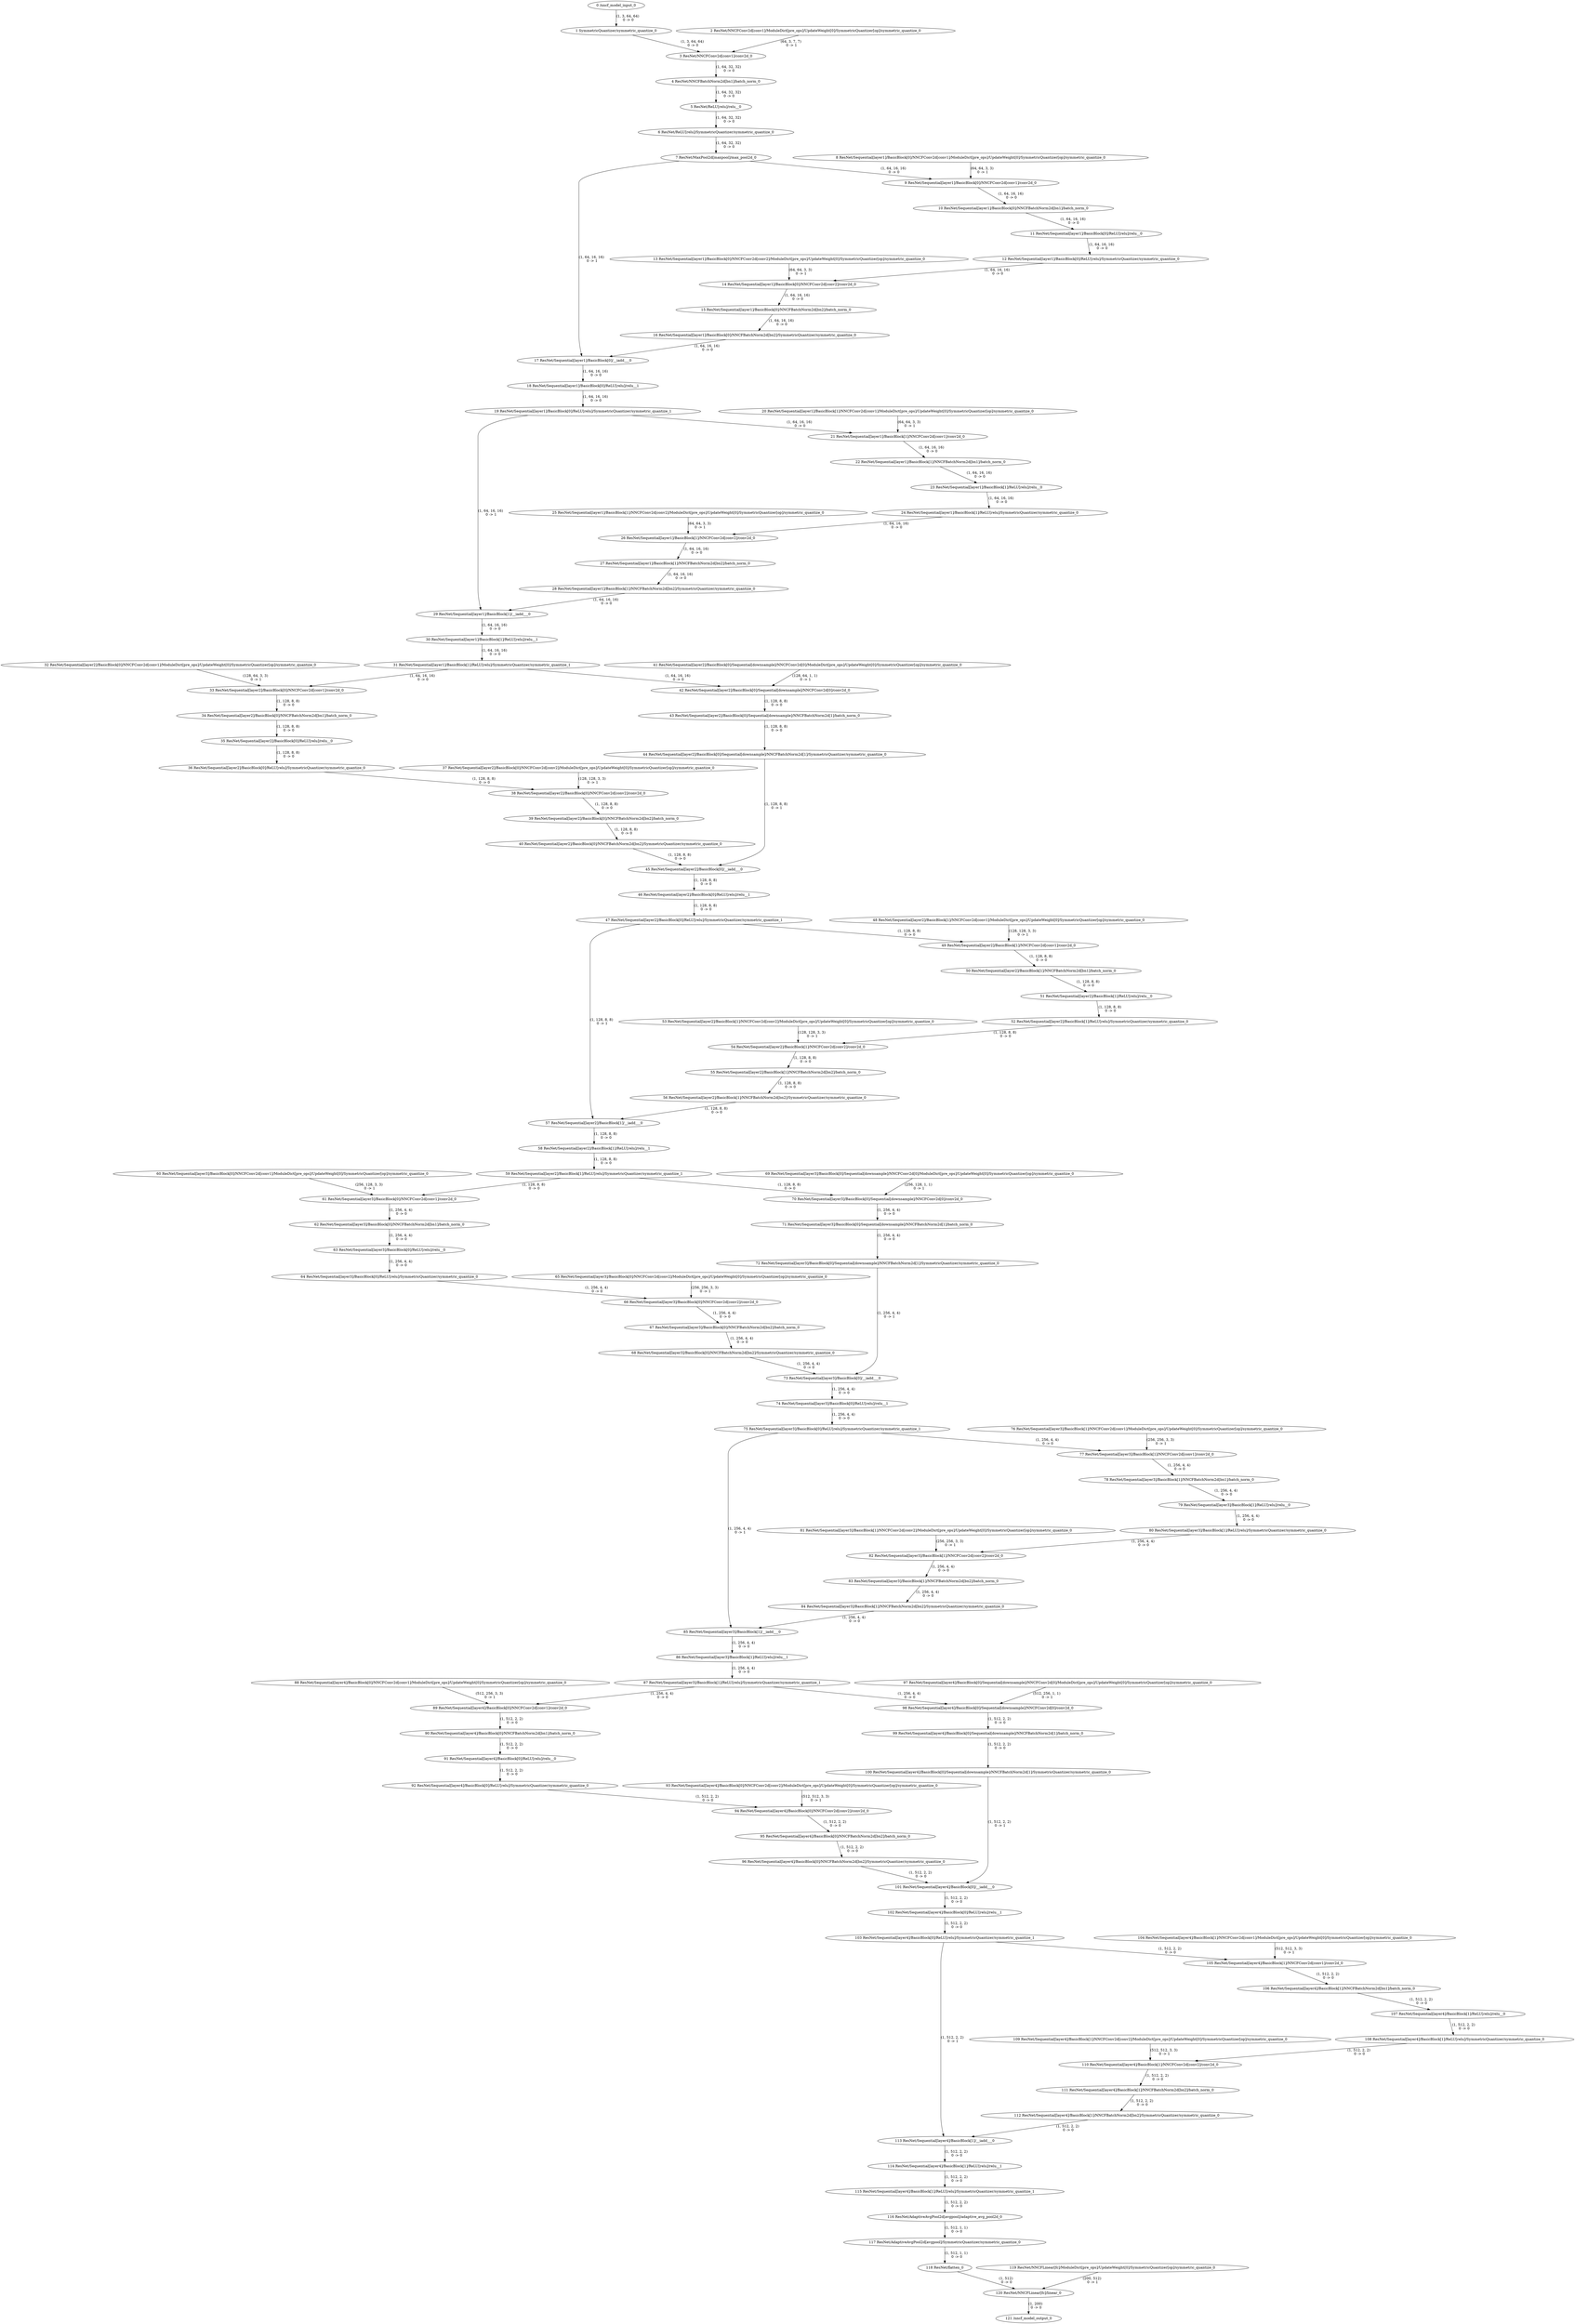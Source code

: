 strict digraph  {
"0 /nncf_model_input_0";
"1 SymmetricQuantizer/symmetric_quantize_0";
"2 ResNet/NNCFConv2d[conv1]/ModuleDict[pre_ops]/UpdateWeight[0]/SymmetricQuantizer[op]/symmetric_quantize_0";
"3 ResNet/NNCFConv2d[conv1]/conv2d_0";
"4 ResNet/NNCFBatchNorm2d[bn1]/batch_norm_0";
"5 ResNet/ReLU[relu]/relu__0";
"6 ResNet/ReLU[relu]/SymmetricQuantizer/symmetric_quantize_0";
"7 ResNet/MaxPool2d[maxpool]/max_pool2d_0";
"8 ResNet/Sequential[layer1]/BasicBlock[0]/NNCFConv2d[conv1]/ModuleDict[pre_ops]/UpdateWeight[0]/SymmetricQuantizer[op]/symmetric_quantize_0";
"9 ResNet/Sequential[layer1]/BasicBlock[0]/NNCFConv2d[conv1]/conv2d_0";
"10 ResNet/Sequential[layer1]/BasicBlock[0]/NNCFBatchNorm2d[bn1]/batch_norm_0";
"11 ResNet/Sequential[layer1]/BasicBlock[0]/ReLU[relu]/relu__0";
"12 ResNet/Sequential[layer1]/BasicBlock[0]/ReLU[relu]/SymmetricQuantizer/symmetric_quantize_0";
"13 ResNet/Sequential[layer1]/BasicBlock[0]/NNCFConv2d[conv2]/ModuleDict[pre_ops]/UpdateWeight[0]/SymmetricQuantizer[op]/symmetric_quantize_0";
"14 ResNet/Sequential[layer1]/BasicBlock[0]/NNCFConv2d[conv2]/conv2d_0";
"15 ResNet/Sequential[layer1]/BasicBlock[0]/NNCFBatchNorm2d[bn2]/batch_norm_0";
"16 ResNet/Sequential[layer1]/BasicBlock[0]/NNCFBatchNorm2d[bn2]/SymmetricQuantizer/symmetric_quantize_0";
"17 ResNet/Sequential[layer1]/BasicBlock[0]/__iadd___0";
"18 ResNet/Sequential[layer1]/BasicBlock[0]/ReLU[relu]/relu__1";
"19 ResNet/Sequential[layer1]/BasicBlock[0]/ReLU[relu]/SymmetricQuantizer/symmetric_quantize_1";
"20 ResNet/Sequential[layer1]/BasicBlock[1]/NNCFConv2d[conv1]/ModuleDict[pre_ops]/UpdateWeight[0]/SymmetricQuantizer[op]/symmetric_quantize_0";
"21 ResNet/Sequential[layer1]/BasicBlock[1]/NNCFConv2d[conv1]/conv2d_0";
"22 ResNet/Sequential[layer1]/BasicBlock[1]/NNCFBatchNorm2d[bn1]/batch_norm_0";
"23 ResNet/Sequential[layer1]/BasicBlock[1]/ReLU[relu]/relu__0";
"24 ResNet/Sequential[layer1]/BasicBlock[1]/ReLU[relu]/SymmetricQuantizer/symmetric_quantize_0";
"25 ResNet/Sequential[layer1]/BasicBlock[1]/NNCFConv2d[conv2]/ModuleDict[pre_ops]/UpdateWeight[0]/SymmetricQuantizer[op]/symmetric_quantize_0";
"26 ResNet/Sequential[layer1]/BasicBlock[1]/NNCFConv2d[conv2]/conv2d_0";
"27 ResNet/Sequential[layer1]/BasicBlock[1]/NNCFBatchNorm2d[bn2]/batch_norm_0";
"28 ResNet/Sequential[layer1]/BasicBlock[1]/NNCFBatchNorm2d[bn2]/SymmetricQuantizer/symmetric_quantize_0";
"29 ResNet/Sequential[layer1]/BasicBlock[1]/__iadd___0";
"30 ResNet/Sequential[layer1]/BasicBlock[1]/ReLU[relu]/relu__1";
"31 ResNet/Sequential[layer1]/BasicBlock[1]/ReLU[relu]/SymmetricQuantizer/symmetric_quantize_1";
"32 ResNet/Sequential[layer2]/BasicBlock[0]/NNCFConv2d[conv1]/ModuleDict[pre_ops]/UpdateWeight[0]/SymmetricQuantizer[op]/symmetric_quantize_0";
"33 ResNet/Sequential[layer2]/BasicBlock[0]/NNCFConv2d[conv1]/conv2d_0";
"34 ResNet/Sequential[layer2]/BasicBlock[0]/NNCFBatchNorm2d[bn1]/batch_norm_0";
"35 ResNet/Sequential[layer2]/BasicBlock[0]/ReLU[relu]/relu__0";
"36 ResNet/Sequential[layer2]/BasicBlock[0]/ReLU[relu]/SymmetricQuantizer/symmetric_quantize_0";
"37 ResNet/Sequential[layer2]/BasicBlock[0]/NNCFConv2d[conv2]/ModuleDict[pre_ops]/UpdateWeight[0]/SymmetricQuantizer[op]/symmetric_quantize_0";
"38 ResNet/Sequential[layer2]/BasicBlock[0]/NNCFConv2d[conv2]/conv2d_0";
"39 ResNet/Sequential[layer2]/BasicBlock[0]/NNCFBatchNorm2d[bn2]/batch_norm_0";
"40 ResNet/Sequential[layer2]/BasicBlock[0]/NNCFBatchNorm2d[bn2]/SymmetricQuantizer/symmetric_quantize_0";
"41 ResNet/Sequential[layer2]/BasicBlock[0]/Sequential[downsample]/NNCFConv2d[0]/ModuleDict[pre_ops]/UpdateWeight[0]/SymmetricQuantizer[op]/symmetric_quantize_0";
"42 ResNet/Sequential[layer2]/BasicBlock[0]/Sequential[downsample]/NNCFConv2d[0]/conv2d_0";
"43 ResNet/Sequential[layer2]/BasicBlock[0]/Sequential[downsample]/NNCFBatchNorm2d[1]/batch_norm_0";
"44 ResNet/Sequential[layer2]/BasicBlock[0]/Sequential[downsample]/NNCFBatchNorm2d[1]/SymmetricQuantizer/symmetric_quantize_0";
"45 ResNet/Sequential[layer2]/BasicBlock[0]/__iadd___0";
"46 ResNet/Sequential[layer2]/BasicBlock[0]/ReLU[relu]/relu__1";
"47 ResNet/Sequential[layer2]/BasicBlock[0]/ReLU[relu]/SymmetricQuantizer/symmetric_quantize_1";
"48 ResNet/Sequential[layer2]/BasicBlock[1]/NNCFConv2d[conv1]/ModuleDict[pre_ops]/UpdateWeight[0]/SymmetricQuantizer[op]/symmetric_quantize_0";
"49 ResNet/Sequential[layer2]/BasicBlock[1]/NNCFConv2d[conv1]/conv2d_0";
"50 ResNet/Sequential[layer2]/BasicBlock[1]/NNCFBatchNorm2d[bn1]/batch_norm_0";
"51 ResNet/Sequential[layer2]/BasicBlock[1]/ReLU[relu]/relu__0";
"52 ResNet/Sequential[layer2]/BasicBlock[1]/ReLU[relu]/SymmetricQuantizer/symmetric_quantize_0";
"53 ResNet/Sequential[layer2]/BasicBlock[1]/NNCFConv2d[conv2]/ModuleDict[pre_ops]/UpdateWeight[0]/SymmetricQuantizer[op]/symmetric_quantize_0";
"54 ResNet/Sequential[layer2]/BasicBlock[1]/NNCFConv2d[conv2]/conv2d_0";
"55 ResNet/Sequential[layer2]/BasicBlock[1]/NNCFBatchNorm2d[bn2]/batch_norm_0";
"56 ResNet/Sequential[layer2]/BasicBlock[1]/NNCFBatchNorm2d[bn2]/SymmetricQuantizer/symmetric_quantize_0";
"57 ResNet/Sequential[layer2]/BasicBlock[1]/__iadd___0";
"58 ResNet/Sequential[layer2]/BasicBlock[1]/ReLU[relu]/relu__1";
"59 ResNet/Sequential[layer2]/BasicBlock[1]/ReLU[relu]/SymmetricQuantizer/symmetric_quantize_1";
"60 ResNet/Sequential[layer3]/BasicBlock[0]/NNCFConv2d[conv1]/ModuleDict[pre_ops]/UpdateWeight[0]/SymmetricQuantizer[op]/symmetric_quantize_0";
"61 ResNet/Sequential[layer3]/BasicBlock[0]/NNCFConv2d[conv1]/conv2d_0";
"62 ResNet/Sequential[layer3]/BasicBlock[0]/NNCFBatchNorm2d[bn1]/batch_norm_0";
"63 ResNet/Sequential[layer3]/BasicBlock[0]/ReLU[relu]/relu__0";
"64 ResNet/Sequential[layer3]/BasicBlock[0]/ReLU[relu]/SymmetricQuantizer/symmetric_quantize_0";
"65 ResNet/Sequential[layer3]/BasicBlock[0]/NNCFConv2d[conv2]/ModuleDict[pre_ops]/UpdateWeight[0]/SymmetricQuantizer[op]/symmetric_quantize_0";
"66 ResNet/Sequential[layer3]/BasicBlock[0]/NNCFConv2d[conv2]/conv2d_0";
"67 ResNet/Sequential[layer3]/BasicBlock[0]/NNCFBatchNorm2d[bn2]/batch_norm_0";
"68 ResNet/Sequential[layer3]/BasicBlock[0]/NNCFBatchNorm2d[bn2]/SymmetricQuantizer/symmetric_quantize_0";
"69 ResNet/Sequential[layer3]/BasicBlock[0]/Sequential[downsample]/NNCFConv2d[0]/ModuleDict[pre_ops]/UpdateWeight[0]/SymmetricQuantizer[op]/symmetric_quantize_0";
"70 ResNet/Sequential[layer3]/BasicBlock[0]/Sequential[downsample]/NNCFConv2d[0]/conv2d_0";
"71 ResNet/Sequential[layer3]/BasicBlock[0]/Sequential[downsample]/NNCFBatchNorm2d[1]/batch_norm_0";
"72 ResNet/Sequential[layer3]/BasicBlock[0]/Sequential[downsample]/NNCFBatchNorm2d[1]/SymmetricQuantizer/symmetric_quantize_0";
"73 ResNet/Sequential[layer3]/BasicBlock[0]/__iadd___0";
"74 ResNet/Sequential[layer3]/BasicBlock[0]/ReLU[relu]/relu__1";
"75 ResNet/Sequential[layer3]/BasicBlock[0]/ReLU[relu]/SymmetricQuantizer/symmetric_quantize_1";
"76 ResNet/Sequential[layer3]/BasicBlock[1]/NNCFConv2d[conv1]/ModuleDict[pre_ops]/UpdateWeight[0]/SymmetricQuantizer[op]/symmetric_quantize_0";
"77 ResNet/Sequential[layer3]/BasicBlock[1]/NNCFConv2d[conv1]/conv2d_0";
"78 ResNet/Sequential[layer3]/BasicBlock[1]/NNCFBatchNorm2d[bn1]/batch_norm_0";
"79 ResNet/Sequential[layer3]/BasicBlock[1]/ReLU[relu]/relu__0";
"80 ResNet/Sequential[layer3]/BasicBlock[1]/ReLU[relu]/SymmetricQuantizer/symmetric_quantize_0";
"81 ResNet/Sequential[layer3]/BasicBlock[1]/NNCFConv2d[conv2]/ModuleDict[pre_ops]/UpdateWeight[0]/SymmetricQuantizer[op]/symmetric_quantize_0";
"82 ResNet/Sequential[layer3]/BasicBlock[1]/NNCFConv2d[conv2]/conv2d_0";
"83 ResNet/Sequential[layer3]/BasicBlock[1]/NNCFBatchNorm2d[bn2]/batch_norm_0";
"84 ResNet/Sequential[layer3]/BasicBlock[1]/NNCFBatchNorm2d[bn2]/SymmetricQuantizer/symmetric_quantize_0";
"85 ResNet/Sequential[layer3]/BasicBlock[1]/__iadd___0";
"86 ResNet/Sequential[layer3]/BasicBlock[1]/ReLU[relu]/relu__1";
"87 ResNet/Sequential[layer3]/BasicBlock[1]/ReLU[relu]/SymmetricQuantizer/symmetric_quantize_1";
"88 ResNet/Sequential[layer4]/BasicBlock[0]/NNCFConv2d[conv1]/ModuleDict[pre_ops]/UpdateWeight[0]/SymmetricQuantizer[op]/symmetric_quantize_0";
"89 ResNet/Sequential[layer4]/BasicBlock[0]/NNCFConv2d[conv1]/conv2d_0";
"90 ResNet/Sequential[layer4]/BasicBlock[0]/NNCFBatchNorm2d[bn1]/batch_norm_0";
"91 ResNet/Sequential[layer4]/BasicBlock[0]/ReLU[relu]/relu__0";
"92 ResNet/Sequential[layer4]/BasicBlock[0]/ReLU[relu]/SymmetricQuantizer/symmetric_quantize_0";
"93 ResNet/Sequential[layer4]/BasicBlock[0]/NNCFConv2d[conv2]/ModuleDict[pre_ops]/UpdateWeight[0]/SymmetricQuantizer[op]/symmetric_quantize_0";
"94 ResNet/Sequential[layer4]/BasicBlock[0]/NNCFConv2d[conv2]/conv2d_0";
"95 ResNet/Sequential[layer4]/BasicBlock[0]/NNCFBatchNorm2d[bn2]/batch_norm_0";
"96 ResNet/Sequential[layer4]/BasicBlock[0]/NNCFBatchNorm2d[bn2]/SymmetricQuantizer/symmetric_quantize_0";
"97 ResNet/Sequential[layer4]/BasicBlock[0]/Sequential[downsample]/NNCFConv2d[0]/ModuleDict[pre_ops]/UpdateWeight[0]/SymmetricQuantizer[op]/symmetric_quantize_0";
"98 ResNet/Sequential[layer4]/BasicBlock[0]/Sequential[downsample]/NNCFConv2d[0]/conv2d_0";
"99 ResNet/Sequential[layer4]/BasicBlock[0]/Sequential[downsample]/NNCFBatchNorm2d[1]/batch_norm_0";
"100 ResNet/Sequential[layer4]/BasicBlock[0]/Sequential[downsample]/NNCFBatchNorm2d[1]/SymmetricQuantizer/symmetric_quantize_0";
"101 ResNet/Sequential[layer4]/BasicBlock[0]/__iadd___0";
"102 ResNet/Sequential[layer4]/BasicBlock[0]/ReLU[relu]/relu__1";
"103 ResNet/Sequential[layer4]/BasicBlock[0]/ReLU[relu]/SymmetricQuantizer/symmetric_quantize_1";
"104 ResNet/Sequential[layer4]/BasicBlock[1]/NNCFConv2d[conv1]/ModuleDict[pre_ops]/UpdateWeight[0]/SymmetricQuantizer[op]/symmetric_quantize_0";
"105 ResNet/Sequential[layer4]/BasicBlock[1]/NNCFConv2d[conv1]/conv2d_0";
"106 ResNet/Sequential[layer4]/BasicBlock[1]/NNCFBatchNorm2d[bn1]/batch_norm_0";
"107 ResNet/Sequential[layer4]/BasicBlock[1]/ReLU[relu]/relu__0";
"108 ResNet/Sequential[layer4]/BasicBlock[1]/ReLU[relu]/SymmetricQuantizer/symmetric_quantize_0";
"109 ResNet/Sequential[layer4]/BasicBlock[1]/NNCFConv2d[conv2]/ModuleDict[pre_ops]/UpdateWeight[0]/SymmetricQuantizer[op]/symmetric_quantize_0";
"110 ResNet/Sequential[layer4]/BasicBlock[1]/NNCFConv2d[conv2]/conv2d_0";
"111 ResNet/Sequential[layer4]/BasicBlock[1]/NNCFBatchNorm2d[bn2]/batch_norm_0";
"112 ResNet/Sequential[layer4]/BasicBlock[1]/NNCFBatchNorm2d[bn2]/SymmetricQuantizer/symmetric_quantize_0";
"113 ResNet/Sequential[layer4]/BasicBlock[1]/__iadd___0";
"114 ResNet/Sequential[layer4]/BasicBlock[1]/ReLU[relu]/relu__1";
"115 ResNet/Sequential[layer4]/BasicBlock[1]/ReLU[relu]/SymmetricQuantizer/symmetric_quantize_1";
"116 ResNet/AdaptiveAvgPool2d[avgpool]/adaptive_avg_pool2d_0";
"117 ResNet/AdaptiveAvgPool2d[avgpool]/SymmetricQuantizer/symmetric_quantize_0";
"118 ResNet/flatten_0";
"119 ResNet/NNCFLinear[fc]/ModuleDict[pre_ops]/UpdateWeight[0]/SymmetricQuantizer[op]/symmetric_quantize_0";
"120 ResNet/NNCFLinear[fc]/linear_0";
"121 /nncf_model_output_0";
"0 /nncf_model_input_0" -> "1 SymmetricQuantizer/symmetric_quantize_0"  [label="(1, 3, 64, 64) \n0 -> 0", style=solid];
"1 SymmetricQuantizer/symmetric_quantize_0" -> "3 ResNet/NNCFConv2d[conv1]/conv2d_0"  [label="(1, 3, 64, 64) \n0 -> 0", style=solid];
"2 ResNet/NNCFConv2d[conv1]/ModuleDict[pre_ops]/UpdateWeight[0]/SymmetricQuantizer[op]/symmetric_quantize_0" -> "3 ResNet/NNCFConv2d[conv1]/conv2d_0"  [label="(64, 3, 7, 7) \n0 -> 1", style=solid];
"3 ResNet/NNCFConv2d[conv1]/conv2d_0" -> "4 ResNet/NNCFBatchNorm2d[bn1]/batch_norm_0"  [label="(1, 64, 32, 32) \n0 -> 0", style=solid];
"4 ResNet/NNCFBatchNorm2d[bn1]/batch_norm_0" -> "5 ResNet/ReLU[relu]/relu__0"  [label="(1, 64, 32, 32) \n0 -> 0", style=solid];
"5 ResNet/ReLU[relu]/relu__0" -> "6 ResNet/ReLU[relu]/SymmetricQuantizer/symmetric_quantize_0"  [label="(1, 64, 32, 32) \n0 -> 0", style=solid];
"6 ResNet/ReLU[relu]/SymmetricQuantizer/symmetric_quantize_0" -> "7 ResNet/MaxPool2d[maxpool]/max_pool2d_0"  [label="(1, 64, 32, 32) \n0 -> 0", style=solid];
"7 ResNet/MaxPool2d[maxpool]/max_pool2d_0" -> "9 ResNet/Sequential[layer1]/BasicBlock[0]/NNCFConv2d[conv1]/conv2d_0"  [label="(1, 64, 16, 16) \n0 -> 0", style=solid];
"7 ResNet/MaxPool2d[maxpool]/max_pool2d_0" -> "17 ResNet/Sequential[layer1]/BasicBlock[0]/__iadd___0"  [label="(1, 64, 16, 16) \n0 -> 1", style=solid];
"8 ResNet/Sequential[layer1]/BasicBlock[0]/NNCFConv2d[conv1]/ModuleDict[pre_ops]/UpdateWeight[0]/SymmetricQuantizer[op]/symmetric_quantize_0" -> "9 ResNet/Sequential[layer1]/BasicBlock[0]/NNCFConv2d[conv1]/conv2d_0"  [label="(64, 64, 3, 3) \n0 -> 1", style=solid];
"9 ResNet/Sequential[layer1]/BasicBlock[0]/NNCFConv2d[conv1]/conv2d_0" -> "10 ResNet/Sequential[layer1]/BasicBlock[0]/NNCFBatchNorm2d[bn1]/batch_norm_0"  [label="(1, 64, 16, 16) \n0 -> 0", style=solid];
"10 ResNet/Sequential[layer1]/BasicBlock[0]/NNCFBatchNorm2d[bn1]/batch_norm_0" -> "11 ResNet/Sequential[layer1]/BasicBlock[0]/ReLU[relu]/relu__0"  [label="(1, 64, 16, 16) \n0 -> 0", style=solid];
"11 ResNet/Sequential[layer1]/BasicBlock[0]/ReLU[relu]/relu__0" -> "12 ResNet/Sequential[layer1]/BasicBlock[0]/ReLU[relu]/SymmetricQuantizer/symmetric_quantize_0"  [label="(1, 64, 16, 16) \n0 -> 0", style=solid];
"12 ResNet/Sequential[layer1]/BasicBlock[0]/ReLU[relu]/SymmetricQuantizer/symmetric_quantize_0" -> "14 ResNet/Sequential[layer1]/BasicBlock[0]/NNCFConv2d[conv2]/conv2d_0"  [label="(1, 64, 16, 16) \n0 -> 0", style=solid];
"13 ResNet/Sequential[layer1]/BasicBlock[0]/NNCFConv2d[conv2]/ModuleDict[pre_ops]/UpdateWeight[0]/SymmetricQuantizer[op]/symmetric_quantize_0" -> "14 ResNet/Sequential[layer1]/BasicBlock[0]/NNCFConv2d[conv2]/conv2d_0"  [label="(64, 64, 3, 3) \n0 -> 1", style=solid];
"14 ResNet/Sequential[layer1]/BasicBlock[0]/NNCFConv2d[conv2]/conv2d_0" -> "15 ResNet/Sequential[layer1]/BasicBlock[0]/NNCFBatchNorm2d[bn2]/batch_norm_0"  [label="(1, 64, 16, 16) \n0 -> 0", style=solid];
"15 ResNet/Sequential[layer1]/BasicBlock[0]/NNCFBatchNorm2d[bn2]/batch_norm_0" -> "16 ResNet/Sequential[layer1]/BasicBlock[0]/NNCFBatchNorm2d[bn2]/SymmetricQuantizer/symmetric_quantize_0"  [label="(1, 64, 16, 16) \n0 -> 0", style=solid];
"16 ResNet/Sequential[layer1]/BasicBlock[0]/NNCFBatchNorm2d[bn2]/SymmetricQuantizer/symmetric_quantize_0" -> "17 ResNet/Sequential[layer1]/BasicBlock[0]/__iadd___0"  [label="(1, 64, 16, 16) \n0 -> 0", style=solid];
"17 ResNet/Sequential[layer1]/BasicBlock[0]/__iadd___0" -> "18 ResNet/Sequential[layer1]/BasicBlock[0]/ReLU[relu]/relu__1"  [label="(1, 64, 16, 16) \n0 -> 0", style=solid];
"18 ResNet/Sequential[layer1]/BasicBlock[0]/ReLU[relu]/relu__1" -> "19 ResNet/Sequential[layer1]/BasicBlock[0]/ReLU[relu]/SymmetricQuantizer/symmetric_quantize_1"  [label="(1, 64, 16, 16) \n0 -> 0", style=solid];
"19 ResNet/Sequential[layer1]/BasicBlock[0]/ReLU[relu]/SymmetricQuantizer/symmetric_quantize_1" -> "21 ResNet/Sequential[layer1]/BasicBlock[1]/NNCFConv2d[conv1]/conv2d_0"  [label="(1, 64, 16, 16) \n0 -> 0", style=solid];
"19 ResNet/Sequential[layer1]/BasicBlock[0]/ReLU[relu]/SymmetricQuantizer/symmetric_quantize_1" -> "29 ResNet/Sequential[layer1]/BasicBlock[1]/__iadd___0"  [label="(1, 64, 16, 16) \n0 -> 1", style=solid];
"20 ResNet/Sequential[layer1]/BasicBlock[1]/NNCFConv2d[conv1]/ModuleDict[pre_ops]/UpdateWeight[0]/SymmetricQuantizer[op]/symmetric_quantize_0" -> "21 ResNet/Sequential[layer1]/BasicBlock[1]/NNCFConv2d[conv1]/conv2d_0"  [label="(64, 64, 3, 3) \n0 -> 1", style=solid];
"21 ResNet/Sequential[layer1]/BasicBlock[1]/NNCFConv2d[conv1]/conv2d_0" -> "22 ResNet/Sequential[layer1]/BasicBlock[1]/NNCFBatchNorm2d[bn1]/batch_norm_0"  [label="(1, 64, 16, 16) \n0 -> 0", style=solid];
"22 ResNet/Sequential[layer1]/BasicBlock[1]/NNCFBatchNorm2d[bn1]/batch_norm_0" -> "23 ResNet/Sequential[layer1]/BasicBlock[1]/ReLU[relu]/relu__0"  [label="(1, 64, 16, 16) \n0 -> 0", style=solid];
"23 ResNet/Sequential[layer1]/BasicBlock[1]/ReLU[relu]/relu__0" -> "24 ResNet/Sequential[layer1]/BasicBlock[1]/ReLU[relu]/SymmetricQuantizer/symmetric_quantize_0"  [label="(1, 64, 16, 16) \n0 -> 0", style=solid];
"24 ResNet/Sequential[layer1]/BasicBlock[1]/ReLU[relu]/SymmetricQuantizer/symmetric_quantize_0" -> "26 ResNet/Sequential[layer1]/BasicBlock[1]/NNCFConv2d[conv2]/conv2d_0"  [label="(1, 64, 16, 16) \n0 -> 0", style=solid];
"25 ResNet/Sequential[layer1]/BasicBlock[1]/NNCFConv2d[conv2]/ModuleDict[pre_ops]/UpdateWeight[0]/SymmetricQuantizer[op]/symmetric_quantize_0" -> "26 ResNet/Sequential[layer1]/BasicBlock[1]/NNCFConv2d[conv2]/conv2d_0"  [label="(64, 64, 3, 3) \n0 -> 1", style=solid];
"26 ResNet/Sequential[layer1]/BasicBlock[1]/NNCFConv2d[conv2]/conv2d_0" -> "27 ResNet/Sequential[layer1]/BasicBlock[1]/NNCFBatchNorm2d[bn2]/batch_norm_0"  [label="(1, 64, 16, 16) \n0 -> 0", style=solid];
"27 ResNet/Sequential[layer1]/BasicBlock[1]/NNCFBatchNorm2d[bn2]/batch_norm_0" -> "28 ResNet/Sequential[layer1]/BasicBlock[1]/NNCFBatchNorm2d[bn2]/SymmetricQuantizer/symmetric_quantize_0"  [label="(1, 64, 16, 16) \n0 -> 0", style=solid];
"28 ResNet/Sequential[layer1]/BasicBlock[1]/NNCFBatchNorm2d[bn2]/SymmetricQuantizer/symmetric_quantize_0" -> "29 ResNet/Sequential[layer1]/BasicBlock[1]/__iadd___0"  [label="(1, 64, 16, 16) \n0 -> 0", style=solid];
"29 ResNet/Sequential[layer1]/BasicBlock[1]/__iadd___0" -> "30 ResNet/Sequential[layer1]/BasicBlock[1]/ReLU[relu]/relu__1"  [label="(1, 64, 16, 16) \n0 -> 0", style=solid];
"30 ResNet/Sequential[layer1]/BasicBlock[1]/ReLU[relu]/relu__1" -> "31 ResNet/Sequential[layer1]/BasicBlock[1]/ReLU[relu]/SymmetricQuantizer/symmetric_quantize_1"  [label="(1, 64, 16, 16) \n0 -> 0", style=solid];
"31 ResNet/Sequential[layer1]/BasicBlock[1]/ReLU[relu]/SymmetricQuantizer/symmetric_quantize_1" -> "33 ResNet/Sequential[layer2]/BasicBlock[0]/NNCFConv2d[conv1]/conv2d_0"  [label="(1, 64, 16, 16) \n0 -> 0", style=solid];
"31 ResNet/Sequential[layer1]/BasicBlock[1]/ReLU[relu]/SymmetricQuantizer/symmetric_quantize_1" -> "42 ResNet/Sequential[layer2]/BasicBlock[0]/Sequential[downsample]/NNCFConv2d[0]/conv2d_0"  [label="(1, 64, 16, 16) \n0 -> 0", style=solid];
"32 ResNet/Sequential[layer2]/BasicBlock[0]/NNCFConv2d[conv1]/ModuleDict[pre_ops]/UpdateWeight[0]/SymmetricQuantizer[op]/symmetric_quantize_0" -> "33 ResNet/Sequential[layer2]/BasicBlock[0]/NNCFConv2d[conv1]/conv2d_0"  [label="(128, 64, 3, 3) \n0 -> 1", style=solid];
"33 ResNet/Sequential[layer2]/BasicBlock[0]/NNCFConv2d[conv1]/conv2d_0" -> "34 ResNet/Sequential[layer2]/BasicBlock[0]/NNCFBatchNorm2d[bn1]/batch_norm_0"  [label="(1, 128, 8, 8) \n0 -> 0", style=solid];
"34 ResNet/Sequential[layer2]/BasicBlock[0]/NNCFBatchNorm2d[bn1]/batch_norm_0" -> "35 ResNet/Sequential[layer2]/BasicBlock[0]/ReLU[relu]/relu__0"  [label="(1, 128, 8, 8) \n0 -> 0", style=solid];
"35 ResNet/Sequential[layer2]/BasicBlock[0]/ReLU[relu]/relu__0" -> "36 ResNet/Sequential[layer2]/BasicBlock[0]/ReLU[relu]/SymmetricQuantizer/symmetric_quantize_0"  [label="(1, 128, 8, 8) \n0 -> 0", style=solid];
"36 ResNet/Sequential[layer2]/BasicBlock[0]/ReLU[relu]/SymmetricQuantizer/symmetric_quantize_0" -> "38 ResNet/Sequential[layer2]/BasicBlock[0]/NNCFConv2d[conv2]/conv2d_0"  [label="(1, 128, 8, 8) \n0 -> 0", style=solid];
"37 ResNet/Sequential[layer2]/BasicBlock[0]/NNCFConv2d[conv2]/ModuleDict[pre_ops]/UpdateWeight[0]/SymmetricQuantizer[op]/symmetric_quantize_0" -> "38 ResNet/Sequential[layer2]/BasicBlock[0]/NNCFConv2d[conv2]/conv2d_0"  [label="(128, 128, 3, 3) \n0 -> 1", style=solid];
"38 ResNet/Sequential[layer2]/BasicBlock[0]/NNCFConv2d[conv2]/conv2d_0" -> "39 ResNet/Sequential[layer2]/BasicBlock[0]/NNCFBatchNorm2d[bn2]/batch_norm_0"  [label="(1, 128, 8, 8) \n0 -> 0", style=solid];
"39 ResNet/Sequential[layer2]/BasicBlock[0]/NNCFBatchNorm2d[bn2]/batch_norm_0" -> "40 ResNet/Sequential[layer2]/BasicBlock[0]/NNCFBatchNorm2d[bn2]/SymmetricQuantizer/symmetric_quantize_0"  [label="(1, 128, 8, 8) \n0 -> 0", style=solid];
"40 ResNet/Sequential[layer2]/BasicBlock[0]/NNCFBatchNorm2d[bn2]/SymmetricQuantizer/symmetric_quantize_0" -> "45 ResNet/Sequential[layer2]/BasicBlock[0]/__iadd___0"  [label="(1, 128, 8, 8) \n0 -> 0", style=solid];
"41 ResNet/Sequential[layer2]/BasicBlock[0]/Sequential[downsample]/NNCFConv2d[0]/ModuleDict[pre_ops]/UpdateWeight[0]/SymmetricQuantizer[op]/symmetric_quantize_0" -> "42 ResNet/Sequential[layer2]/BasicBlock[0]/Sequential[downsample]/NNCFConv2d[0]/conv2d_0"  [label="(128, 64, 1, 1) \n0 -> 1", style=solid];
"42 ResNet/Sequential[layer2]/BasicBlock[0]/Sequential[downsample]/NNCFConv2d[0]/conv2d_0" -> "43 ResNet/Sequential[layer2]/BasicBlock[0]/Sequential[downsample]/NNCFBatchNorm2d[1]/batch_norm_0"  [label="(1, 128, 8, 8) \n0 -> 0", style=solid];
"43 ResNet/Sequential[layer2]/BasicBlock[0]/Sequential[downsample]/NNCFBatchNorm2d[1]/batch_norm_0" -> "44 ResNet/Sequential[layer2]/BasicBlock[0]/Sequential[downsample]/NNCFBatchNorm2d[1]/SymmetricQuantizer/symmetric_quantize_0"  [label="(1, 128, 8, 8) \n0 -> 0", style=solid];
"44 ResNet/Sequential[layer2]/BasicBlock[0]/Sequential[downsample]/NNCFBatchNorm2d[1]/SymmetricQuantizer/symmetric_quantize_0" -> "45 ResNet/Sequential[layer2]/BasicBlock[0]/__iadd___0"  [label="(1, 128, 8, 8) \n0 -> 1", style=solid];
"45 ResNet/Sequential[layer2]/BasicBlock[0]/__iadd___0" -> "46 ResNet/Sequential[layer2]/BasicBlock[0]/ReLU[relu]/relu__1"  [label="(1, 128, 8, 8) \n0 -> 0", style=solid];
"46 ResNet/Sequential[layer2]/BasicBlock[0]/ReLU[relu]/relu__1" -> "47 ResNet/Sequential[layer2]/BasicBlock[0]/ReLU[relu]/SymmetricQuantizer/symmetric_quantize_1"  [label="(1, 128, 8, 8) \n0 -> 0", style=solid];
"47 ResNet/Sequential[layer2]/BasicBlock[0]/ReLU[relu]/SymmetricQuantizer/symmetric_quantize_1" -> "49 ResNet/Sequential[layer2]/BasicBlock[1]/NNCFConv2d[conv1]/conv2d_0"  [label="(1, 128, 8, 8) \n0 -> 0", style=solid];
"47 ResNet/Sequential[layer2]/BasicBlock[0]/ReLU[relu]/SymmetricQuantizer/symmetric_quantize_1" -> "57 ResNet/Sequential[layer2]/BasicBlock[1]/__iadd___0"  [label="(1, 128, 8, 8) \n0 -> 1", style=solid];
"48 ResNet/Sequential[layer2]/BasicBlock[1]/NNCFConv2d[conv1]/ModuleDict[pre_ops]/UpdateWeight[0]/SymmetricQuantizer[op]/symmetric_quantize_0" -> "49 ResNet/Sequential[layer2]/BasicBlock[1]/NNCFConv2d[conv1]/conv2d_0"  [label="(128, 128, 3, 3) \n0 -> 1", style=solid];
"49 ResNet/Sequential[layer2]/BasicBlock[1]/NNCFConv2d[conv1]/conv2d_0" -> "50 ResNet/Sequential[layer2]/BasicBlock[1]/NNCFBatchNorm2d[bn1]/batch_norm_0"  [label="(1, 128, 8, 8) \n0 -> 0", style=solid];
"50 ResNet/Sequential[layer2]/BasicBlock[1]/NNCFBatchNorm2d[bn1]/batch_norm_0" -> "51 ResNet/Sequential[layer2]/BasicBlock[1]/ReLU[relu]/relu__0"  [label="(1, 128, 8, 8) \n0 -> 0", style=solid];
"51 ResNet/Sequential[layer2]/BasicBlock[1]/ReLU[relu]/relu__0" -> "52 ResNet/Sequential[layer2]/BasicBlock[1]/ReLU[relu]/SymmetricQuantizer/symmetric_quantize_0"  [label="(1, 128, 8, 8) \n0 -> 0", style=solid];
"52 ResNet/Sequential[layer2]/BasicBlock[1]/ReLU[relu]/SymmetricQuantizer/symmetric_quantize_0" -> "54 ResNet/Sequential[layer2]/BasicBlock[1]/NNCFConv2d[conv2]/conv2d_0"  [label="(1, 128, 8, 8) \n0 -> 0", style=solid];
"53 ResNet/Sequential[layer2]/BasicBlock[1]/NNCFConv2d[conv2]/ModuleDict[pre_ops]/UpdateWeight[0]/SymmetricQuantizer[op]/symmetric_quantize_0" -> "54 ResNet/Sequential[layer2]/BasicBlock[1]/NNCFConv2d[conv2]/conv2d_0"  [label="(128, 128, 3, 3) \n0 -> 1", style=solid];
"54 ResNet/Sequential[layer2]/BasicBlock[1]/NNCFConv2d[conv2]/conv2d_0" -> "55 ResNet/Sequential[layer2]/BasicBlock[1]/NNCFBatchNorm2d[bn2]/batch_norm_0"  [label="(1, 128, 8, 8) \n0 -> 0", style=solid];
"55 ResNet/Sequential[layer2]/BasicBlock[1]/NNCFBatchNorm2d[bn2]/batch_norm_0" -> "56 ResNet/Sequential[layer2]/BasicBlock[1]/NNCFBatchNorm2d[bn2]/SymmetricQuantizer/symmetric_quantize_0"  [label="(1, 128, 8, 8) \n0 -> 0", style=solid];
"56 ResNet/Sequential[layer2]/BasicBlock[1]/NNCFBatchNorm2d[bn2]/SymmetricQuantizer/symmetric_quantize_0" -> "57 ResNet/Sequential[layer2]/BasicBlock[1]/__iadd___0"  [label="(1, 128, 8, 8) \n0 -> 0", style=solid];
"57 ResNet/Sequential[layer2]/BasicBlock[1]/__iadd___0" -> "58 ResNet/Sequential[layer2]/BasicBlock[1]/ReLU[relu]/relu__1"  [label="(1, 128, 8, 8) \n0 -> 0", style=solid];
"58 ResNet/Sequential[layer2]/BasicBlock[1]/ReLU[relu]/relu__1" -> "59 ResNet/Sequential[layer2]/BasicBlock[1]/ReLU[relu]/SymmetricQuantizer/symmetric_quantize_1"  [label="(1, 128, 8, 8) \n0 -> 0", style=solid];
"59 ResNet/Sequential[layer2]/BasicBlock[1]/ReLU[relu]/SymmetricQuantizer/symmetric_quantize_1" -> "61 ResNet/Sequential[layer3]/BasicBlock[0]/NNCFConv2d[conv1]/conv2d_0"  [label="(1, 128, 8, 8) \n0 -> 0", style=solid];
"59 ResNet/Sequential[layer2]/BasicBlock[1]/ReLU[relu]/SymmetricQuantizer/symmetric_quantize_1" -> "70 ResNet/Sequential[layer3]/BasicBlock[0]/Sequential[downsample]/NNCFConv2d[0]/conv2d_0"  [label="(1, 128, 8, 8) \n0 -> 0", style=solid];
"60 ResNet/Sequential[layer3]/BasicBlock[0]/NNCFConv2d[conv1]/ModuleDict[pre_ops]/UpdateWeight[0]/SymmetricQuantizer[op]/symmetric_quantize_0" -> "61 ResNet/Sequential[layer3]/BasicBlock[0]/NNCFConv2d[conv1]/conv2d_0"  [label="(256, 128, 3, 3) \n0 -> 1", style=solid];
"61 ResNet/Sequential[layer3]/BasicBlock[0]/NNCFConv2d[conv1]/conv2d_0" -> "62 ResNet/Sequential[layer3]/BasicBlock[0]/NNCFBatchNorm2d[bn1]/batch_norm_0"  [label="(1, 256, 4, 4) \n0 -> 0", style=solid];
"62 ResNet/Sequential[layer3]/BasicBlock[0]/NNCFBatchNorm2d[bn1]/batch_norm_0" -> "63 ResNet/Sequential[layer3]/BasicBlock[0]/ReLU[relu]/relu__0"  [label="(1, 256, 4, 4) \n0 -> 0", style=solid];
"63 ResNet/Sequential[layer3]/BasicBlock[0]/ReLU[relu]/relu__0" -> "64 ResNet/Sequential[layer3]/BasicBlock[0]/ReLU[relu]/SymmetricQuantizer/symmetric_quantize_0"  [label="(1, 256, 4, 4) \n0 -> 0", style=solid];
"64 ResNet/Sequential[layer3]/BasicBlock[0]/ReLU[relu]/SymmetricQuantizer/symmetric_quantize_0" -> "66 ResNet/Sequential[layer3]/BasicBlock[0]/NNCFConv2d[conv2]/conv2d_0"  [label="(1, 256, 4, 4) \n0 -> 0", style=solid];
"65 ResNet/Sequential[layer3]/BasicBlock[0]/NNCFConv2d[conv2]/ModuleDict[pre_ops]/UpdateWeight[0]/SymmetricQuantizer[op]/symmetric_quantize_0" -> "66 ResNet/Sequential[layer3]/BasicBlock[0]/NNCFConv2d[conv2]/conv2d_0"  [label="(256, 256, 3, 3) \n0 -> 1", style=solid];
"66 ResNet/Sequential[layer3]/BasicBlock[0]/NNCFConv2d[conv2]/conv2d_0" -> "67 ResNet/Sequential[layer3]/BasicBlock[0]/NNCFBatchNorm2d[bn2]/batch_norm_0"  [label="(1, 256, 4, 4) \n0 -> 0", style=solid];
"67 ResNet/Sequential[layer3]/BasicBlock[0]/NNCFBatchNorm2d[bn2]/batch_norm_0" -> "68 ResNet/Sequential[layer3]/BasicBlock[0]/NNCFBatchNorm2d[bn2]/SymmetricQuantizer/symmetric_quantize_0"  [label="(1, 256, 4, 4) \n0 -> 0", style=solid];
"68 ResNet/Sequential[layer3]/BasicBlock[0]/NNCFBatchNorm2d[bn2]/SymmetricQuantizer/symmetric_quantize_0" -> "73 ResNet/Sequential[layer3]/BasicBlock[0]/__iadd___0"  [label="(1, 256, 4, 4) \n0 -> 0", style=solid];
"69 ResNet/Sequential[layer3]/BasicBlock[0]/Sequential[downsample]/NNCFConv2d[0]/ModuleDict[pre_ops]/UpdateWeight[0]/SymmetricQuantizer[op]/symmetric_quantize_0" -> "70 ResNet/Sequential[layer3]/BasicBlock[0]/Sequential[downsample]/NNCFConv2d[0]/conv2d_0"  [label="(256, 128, 1, 1) \n0 -> 1", style=solid];
"70 ResNet/Sequential[layer3]/BasicBlock[0]/Sequential[downsample]/NNCFConv2d[0]/conv2d_0" -> "71 ResNet/Sequential[layer3]/BasicBlock[0]/Sequential[downsample]/NNCFBatchNorm2d[1]/batch_norm_0"  [label="(1, 256, 4, 4) \n0 -> 0", style=solid];
"71 ResNet/Sequential[layer3]/BasicBlock[0]/Sequential[downsample]/NNCFBatchNorm2d[1]/batch_norm_0" -> "72 ResNet/Sequential[layer3]/BasicBlock[0]/Sequential[downsample]/NNCFBatchNorm2d[1]/SymmetricQuantizer/symmetric_quantize_0"  [label="(1, 256, 4, 4) \n0 -> 0", style=solid];
"72 ResNet/Sequential[layer3]/BasicBlock[0]/Sequential[downsample]/NNCFBatchNorm2d[1]/SymmetricQuantizer/symmetric_quantize_0" -> "73 ResNet/Sequential[layer3]/BasicBlock[0]/__iadd___0"  [label="(1, 256, 4, 4) \n0 -> 1", style=solid];
"73 ResNet/Sequential[layer3]/BasicBlock[0]/__iadd___0" -> "74 ResNet/Sequential[layer3]/BasicBlock[0]/ReLU[relu]/relu__1"  [label="(1, 256, 4, 4) \n0 -> 0", style=solid];
"74 ResNet/Sequential[layer3]/BasicBlock[0]/ReLU[relu]/relu__1" -> "75 ResNet/Sequential[layer3]/BasicBlock[0]/ReLU[relu]/SymmetricQuantizer/symmetric_quantize_1"  [label="(1, 256, 4, 4) \n0 -> 0", style=solid];
"75 ResNet/Sequential[layer3]/BasicBlock[0]/ReLU[relu]/SymmetricQuantizer/symmetric_quantize_1" -> "77 ResNet/Sequential[layer3]/BasicBlock[1]/NNCFConv2d[conv1]/conv2d_0"  [label="(1, 256, 4, 4) \n0 -> 0", style=solid];
"75 ResNet/Sequential[layer3]/BasicBlock[0]/ReLU[relu]/SymmetricQuantizer/symmetric_quantize_1" -> "85 ResNet/Sequential[layer3]/BasicBlock[1]/__iadd___0"  [label="(1, 256, 4, 4) \n0 -> 1", style=solid];
"76 ResNet/Sequential[layer3]/BasicBlock[1]/NNCFConv2d[conv1]/ModuleDict[pre_ops]/UpdateWeight[0]/SymmetricQuantizer[op]/symmetric_quantize_0" -> "77 ResNet/Sequential[layer3]/BasicBlock[1]/NNCFConv2d[conv1]/conv2d_0"  [label="(256, 256, 3, 3) \n0 -> 1", style=solid];
"77 ResNet/Sequential[layer3]/BasicBlock[1]/NNCFConv2d[conv1]/conv2d_0" -> "78 ResNet/Sequential[layer3]/BasicBlock[1]/NNCFBatchNorm2d[bn1]/batch_norm_0"  [label="(1, 256, 4, 4) \n0 -> 0", style=solid];
"78 ResNet/Sequential[layer3]/BasicBlock[1]/NNCFBatchNorm2d[bn1]/batch_norm_0" -> "79 ResNet/Sequential[layer3]/BasicBlock[1]/ReLU[relu]/relu__0"  [label="(1, 256, 4, 4) \n0 -> 0", style=solid];
"79 ResNet/Sequential[layer3]/BasicBlock[1]/ReLU[relu]/relu__0" -> "80 ResNet/Sequential[layer3]/BasicBlock[1]/ReLU[relu]/SymmetricQuantizer/symmetric_quantize_0"  [label="(1, 256, 4, 4) \n0 -> 0", style=solid];
"80 ResNet/Sequential[layer3]/BasicBlock[1]/ReLU[relu]/SymmetricQuantizer/symmetric_quantize_0" -> "82 ResNet/Sequential[layer3]/BasicBlock[1]/NNCFConv2d[conv2]/conv2d_0"  [label="(1, 256, 4, 4) \n0 -> 0", style=solid];
"81 ResNet/Sequential[layer3]/BasicBlock[1]/NNCFConv2d[conv2]/ModuleDict[pre_ops]/UpdateWeight[0]/SymmetricQuantizer[op]/symmetric_quantize_0" -> "82 ResNet/Sequential[layer3]/BasicBlock[1]/NNCFConv2d[conv2]/conv2d_0"  [label="(256, 256, 3, 3) \n0 -> 1", style=solid];
"82 ResNet/Sequential[layer3]/BasicBlock[1]/NNCFConv2d[conv2]/conv2d_0" -> "83 ResNet/Sequential[layer3]/BasicBlock[1]/NNCFBatchNorm2d[bn2]/batch_norm_0"  [label="(1, 256, 4, 4) \n0 -> 0", style=solid];
"83 ResNet/Sequential[layer3]/BasicBlock[1]/NNCFBatchNorm2d[bn2]/batch_norm_0" -> "84 ResNet/Sequential[layer3]/BasicBlock[1]/NNCFBatchNorm2d[bn2]/SymmetricQuantizer/symmetric_quantize_0"  [label="(1, 256, 4, 4) \n0 -> 0", style=solid];
"84 ResNet/Sequential[layer3]/BasicBlock[1]/NNCFBatchNorm2d[bn2]/SymmetricQuantizer/symmetric_quantize_0" -> "85 ResNet/Sequential[layer3]/BasicBlock[1]/__iadd___0"  [label="(1, 256, 4, 4) \n0 -> 0", style=solid];
"85 ResNet/Sequential[layer3]/BasicBlock[1]/__iadd___0" -> "86 ResNet/Sequential[layer3]/BasicBlock[1]/ReLU[relu]/relu__1"  [label="(1, 256, 4, 4) \n0 -> 0", style=solid];
"86 ResNet/Sequential[layer3]/BasicBlock[1]/ReLU[relu]/relu__1" -> "87 ResNet/Sequential[layer3]/BasicBlock[1]/ReLU[relu]/SymmetricQuantizer/symmetric_quantize_1"  [label="(1, 256, 4, 4) \n0 -> 0", style=solid];
"87 ResNet/Sequential[layer3]/BasicBlock[1]/ReLU[relu]/SymmetricQuantizer/symmetric_quantize_1" -> "89 ResNet/Sequential[layer4]/BasicBlock[0]/NNCFConv2d[conv1]/conv2d_0"  [label="(1, 256, 4, 4) \n0 -> 0", style=solid];
"87 ResNet/Sequential[layer3]/BasicBlock[1]/ReLU[relu]/SymmetricQuantizer/symmetric_quantize_1" -> "98 ResNet/Sequential[layer4]/BasicBlock[0]/Sequential[downsample]/NNCFConv2d[0]/conv2d_0"  [label="(1, 256, 4, 4) \n0 -> 0", style=solid];
"88 ResNet/Sequential[layer4]/BasicBlock[0]/NNCFConv2d[conv1]/ModuleDict[pre_ops]/UpdateWeight[0]/SymmetricQuantizer[op]/symmetric_quantize_0" -> "89 ResNet/Sequential[layer4]/BasicBlock[0]/NNCFConv2d[conv1]/conv2d_0"  [label="(512, 256, 3, 3) \n0 -> 1", style=solid];
"89 ResNet/Sequential[layer4]/BasicBlock[0]/NNCFConv2d[conv1]/conv2d_0" -> "90 ResNet/Sequential[layer4]/BasicBlock[0]/NNCFBatchNorm2d[bn1]/batch_norm_0"  [label="(1, 512, 2, 2) \n0 -> 0", style=solid];
"90 ResNet/Sequential[layer4]/BasicBlock[0]/NNCFBatchNorm2d[bn1]/batch_norm_0" -> "91 ResNet/Sequential[layer4]/BasicBlock[0]/ReLU[relu]/relu__0"  [label="(1, 512, 2, 2) \n0 -> 0", style=solid];
"91 ResNet/Sequential[layer4]/BasicBlock[0]/ReLU[relu]/relu__0" -> "92 ResNet/Sequential[layer4]/BasicBlock[0]/ReLU[relu]/SymmetricQuantizer/symmetric_quantize_0"  [label="(1, 512, 2, 2) \n0 -> 0", style=solid];
"92 ResNet/Sequential[layer4]/BasicBlock[0]/ReLU[relu]/SymmetricQuantizer/symmetric_quantize_0" -> "94 ResNet/Sequential[layer4]/BasicBlock[0]/NNCFConv2d[conv2]/conv2d_0"  [label="(1, 512, 2, 2) \n0 -> 0", style=solid];
"93 ResNet/Sequential[layer4]/BasicBlock[0]/NNCFConv2d[conv2]/ModuleDict[pre_ops]/UpdateWeight[0]/SymmetricQuantizer[op]/symmetric_quantize_0" -> "94 ResNet/Sequential[layer4]/BasicBlock[0]/NNCFConv2d[conv2]/conv2d_0"  [label="(512, 512, 3, 3) \n0 -> 1", style=solid];
"94 ResNet/Sequential[layer4]/BasicBlock[0]/NNCFConv2d[conv2]/conv2d_0" -> "95 ResNet/Sequential[layer4]/BasicBlock[0]/NNCFBatchNorm2d[bn2]/batch_norm_0"  [label="(1, 512, 2, 2) \n0 -> 0", style=solid];
"95 ResNet/Sequential[layer4]/BasicBlock[0]/NNCFBatchNorm2d[bn2]/batch_norm_0" -> "96 ResNet/Sequential[layer4]/BasicBlock[0]/NNCFBatchNorm2d[bn2]/SymmetricQuantizer/symmetric_quantize_0"  [label="(1, 512, 2, 2) \n0 -> 0", style=solid];
"96 ResNet/Sequential[layer4]/BasicBlock[0]/NNCFBatchNorm2d[bn2]/SymmetricQuantizer/symmetric_quantize_0" -> "101 ResNet/Sequential[layer4]/BasicBlock[0]/__iadd___0"  [label="(1, 512, 2, 2) \n0 -> 0", style=solid];
"97 ResNet/Sequential[layer4]/BasicBlock[0]/Sequential[downsample]/NNCFConv2d[0]/ModuleDict[pre_ops]/UpdateWeight[0]/SymmetricQuantizer[op]/symmetric_quantize_0" -> "98 ResNet/Sequential[layer4]/BasicBlock[0]/Sequential[downsample]/NNCFConv2d[0]/conv2d_0"  [label="(512, 256, 1, 1) \n0 -> 1", style=solid];
"98 ResNet/Sequential[layer4]/BasicBlock[0]/Sequential[downsample]/NNCFConv2d[0]/conv2d_0" -> "99 ResNet/Sequential[layer4]/BasicBlock[0]/Sequential[downsample]/NNCFBatchNorm2d[1]/batch_norm_0"  [label="(1, 512, 2, 2) \n0 -> 0", style=solid];
"99 ResNet/Sequential[layer4]/BasicBlock[0]/Sequential[downsample]/NNCFBatchNorm2d[1]/batch_norm_0" -> "100 ResNet/Sequential[layer4]/BasicBlock[0]/Sequential[downsample]/NNCFBatchNorm2d[1]/SymmetricQuantizer/symmetric_quantize_0"  [label="(1, 512, 2, 2) \n0 -> 0", style=solid];
"100 ResNet/Sequential[layer4]/BasicBlock[0]/Sequential[downsample]/NNCFBatchNorm2d[1]/SymmetricQuantizer/symmetric_quantize_0" -> "101 ResNet/Sequential[layer4]/BasicBlock[0]/__iadd___0"  [label="(1, 512, 2, 2) \n0 -> 1", style=solid];
"101 ResNet/Sequential[layer4]/BasicBlock[0]/__iadd___0" -> "102 ResNet/Sequential[layer4]/BasicBlock[0]/ReLU[relu]/relu__1"  [label="(1, 512, 2, 2) \n0 -> 0", style=solid];
"102 ResNet/Sequential[layer4]/BasicBlock[0]/ReLU[relu]/relu__1" -> "103 ResNet/Sequential[layer4]/BasicBlock[0]/ReLU[relu]/SymmetricQuantizer/symmetric_quantize_1"  [label="(1, 512, 2, 2) \n0 -> 0", style=solid];
"103 ResNet/Sequential[layer4]/BasicBlock[0]/ReLU[relu]/SymmetricQuantizer/symmetric_quantize_1" -> "105 ResNet/Sequential[layer4]/BasicBlock[1]/NNCFConv2d[conv1]/conv2d_0"  [label="(1, 512, 2, 2) \n0 -> 0", style=solid];
"103 ResNet/Sequential[layer4]/BasicBlock[0]/ReLU[relu]/SymmetricQuantizer/symmetric_quantize_1" -> "113 ResNet/Sequential[layer4]/BasicBlock[1]/__iadd___0"  [label="(1, 512, 2, 2) \n0 -> 1", style=solid];
"104 ResNet/Sequential[layer4]/BasicBlock[1]/NNCFConv2d[conv1]/ModuleDict[pre_ops]/UpdateWeight[0]/SymmetricQuantizer[op]/symmetric_quantize_0" -> "105 ResNet/Sequential[layer4]/BasicBlock[1]/NNCFConv2d[conv1]/conv2d_0"  [label="(512, 512, 3, 3) \n0 -> 1", style=solid];
"105 ResNet/Sequential[layer4]/BasicBlock[1]/NNCFConv2d[conv1]/conv2d_0" -> "106 ResNet/Sequential[layer4]/BasicBlock[1]/NNCFBatchNorm2d[bn1]/batch_norm_0"  [label="(1, 512, 2, 2) \n0 -> 0", style=solid];
"106 ResNet/Sequential[layer4]/BasicBlock[1]/NNCFBatchNorm2d[bn1]/batch_norm_0" -> "107 ResNet/Sequential[layer4]/BasicBlock[1]/ReLU[relu]/relu__0"  [label="(1, 512, 2, 2) \n0 -> 0", style=solid];
"107 ResNet/Sequential[layer4]/BasicBlock[1]/ReLU[relu]/relu__0" -> "108 ResNet/Sequential[layer4]/BasicBlock[1]/ReLU[relu]/SymmetricQuantizer/symmetric_quantize_0"  [label="(1, 512, 2, 2) \n0 -> 0", style=solid];
"108 ResNet/Sequential[layer4]/BasicBlock[1]/ReLU[relu]/SymmetricQuantizer/symmetric_quantize_0" -> "110 ResNet/Sequential[layer4]/BasicBlock[1]/NNCFConv2d[conv2]/conv2d_0"  [label="(1, 512, 2, 2) \n0 -> 0", style=solid];
"109 ResNet/Sequential[layer4]/BasicBlock[1]/NNCFConv2d[conv2]/ModuleDict[pre_ops]/UpdateWeight[0]/SymmetricQuantizer[op]/symmetric_quantize_0" -> "110 ResNet/Sequential[layer4]/BasicBlock[1]/NNCFConv2d[conv2]/conv2d_0"  [label="(512, 512, 3, 3) \n0 -> 1", style=solid];
"110 ResNet/Sequential[layer4]/BasicBlock[1]/NNCFConv2d[conv2]/conv2d_0" -> "111 ResNet/Sequential[layer4]/BasicBlock[1]/NNCFBatchNorm2d[bn2]/batch_norm_0"  [label="(1, 512, 2, 2) \n0 -> 0", style=solid];
"111 ResNet/Sequential[layer4]/BasicBlock[1]/NNCFBatchNorm2d[bn2]/batch_norm_0" -> "112 ResNet/Sequential[layer4]/BasicBlock[1]/NNCFBatchNorm2d[bn2]/SymmetricQuantizer/symmetric_quantize_0"  [label="(1, 512, 2, 2) \n0 -> 0", style=solid];
"112 ResNet/Sequential[layer4]/BasicBlock[1]/NNCFBatchNorm2d[bn2]/SymmetricQuantizer/symmetric_quantize_0" -> "113 ResNet/Sequential[layer4]/BasicBlock[1]/__iadd___0"  [label="(1, 512, 2, 2) \n0 -> 0", style=solid];
"113 ResNet/Sequential[layer4]/BasicBlock[1]/__iadd___0" -> "114 ResNet/Sequential[layer4]/BasicBlock[1]/ReLU[relu]/relu__1"  [label="(1, 512, 2, 2) \n0 -> 0", style=solid];
"114 ResNet/Sequential[layer4]/BasicBlock[1]/ReLU[relu]/relu__1" -> "115 ResNet/Sequential[layer4]/BasicBlock[1]/ReLU[relu]/SymmetricQuantizer/symmetric_quantize_1"  [label="(1, 512, 2, 2) \n0 -> 0", style=solid];
"115 ResNet/Sequential[layer4]/BasicBlock[1]/ReLU[relu]/SymmetricQuantizer/symmetric_quantize_1" -> "116 ResNet/AdaptiveAvgPool2d[avgpool]/adaptive_avg_pool2d_0"  [label="(1, 512, 2, 2) \n0 -> 0", style=solid];
"116 ResNet/AdaptiveAvgPool2d[avgpool]/adaptive_avg_pool2d_0" -> "117 ResNet/AdaptiveAvgPool2d[avgpool]/SymmetricQuantizer/symmetric_quantize_0"  [label="(1, 512, 1, 1) \n0 -> 0", style=solid];
"117 ResNet/AdaptiveAvgPool2d[avgpool]/SymmetricQuantizer/symmetric_quantize_0" -> "118 ResNet/flatten_0"  [label="(1, 512, 1, 1) \n0 -> 0", style=solid];
"118 ResNet/flatten_0" -> "120 ResNet/NNCFLinear[fc]/linear_0"  [label="(1, 512) \n0 -> 0", style=solid];
"119 ResNet/NNCFLinear[fc]/ModuleDict[pre_ops]/UpdateWeight[0]/SymmetricQuantizer[op]/symmetric_quantize_0" -> "120 ResNet/NNCFLinear[fc]/linear_0"  [label="(200, 512) \n0 -> 1", style=solid];
"120 ResNet/NNCFLinear[fc]/linear_0" -> "121 /nncf_model_output_0"  [label="(1, 200) \n0 -> 0", style=solid];
}
